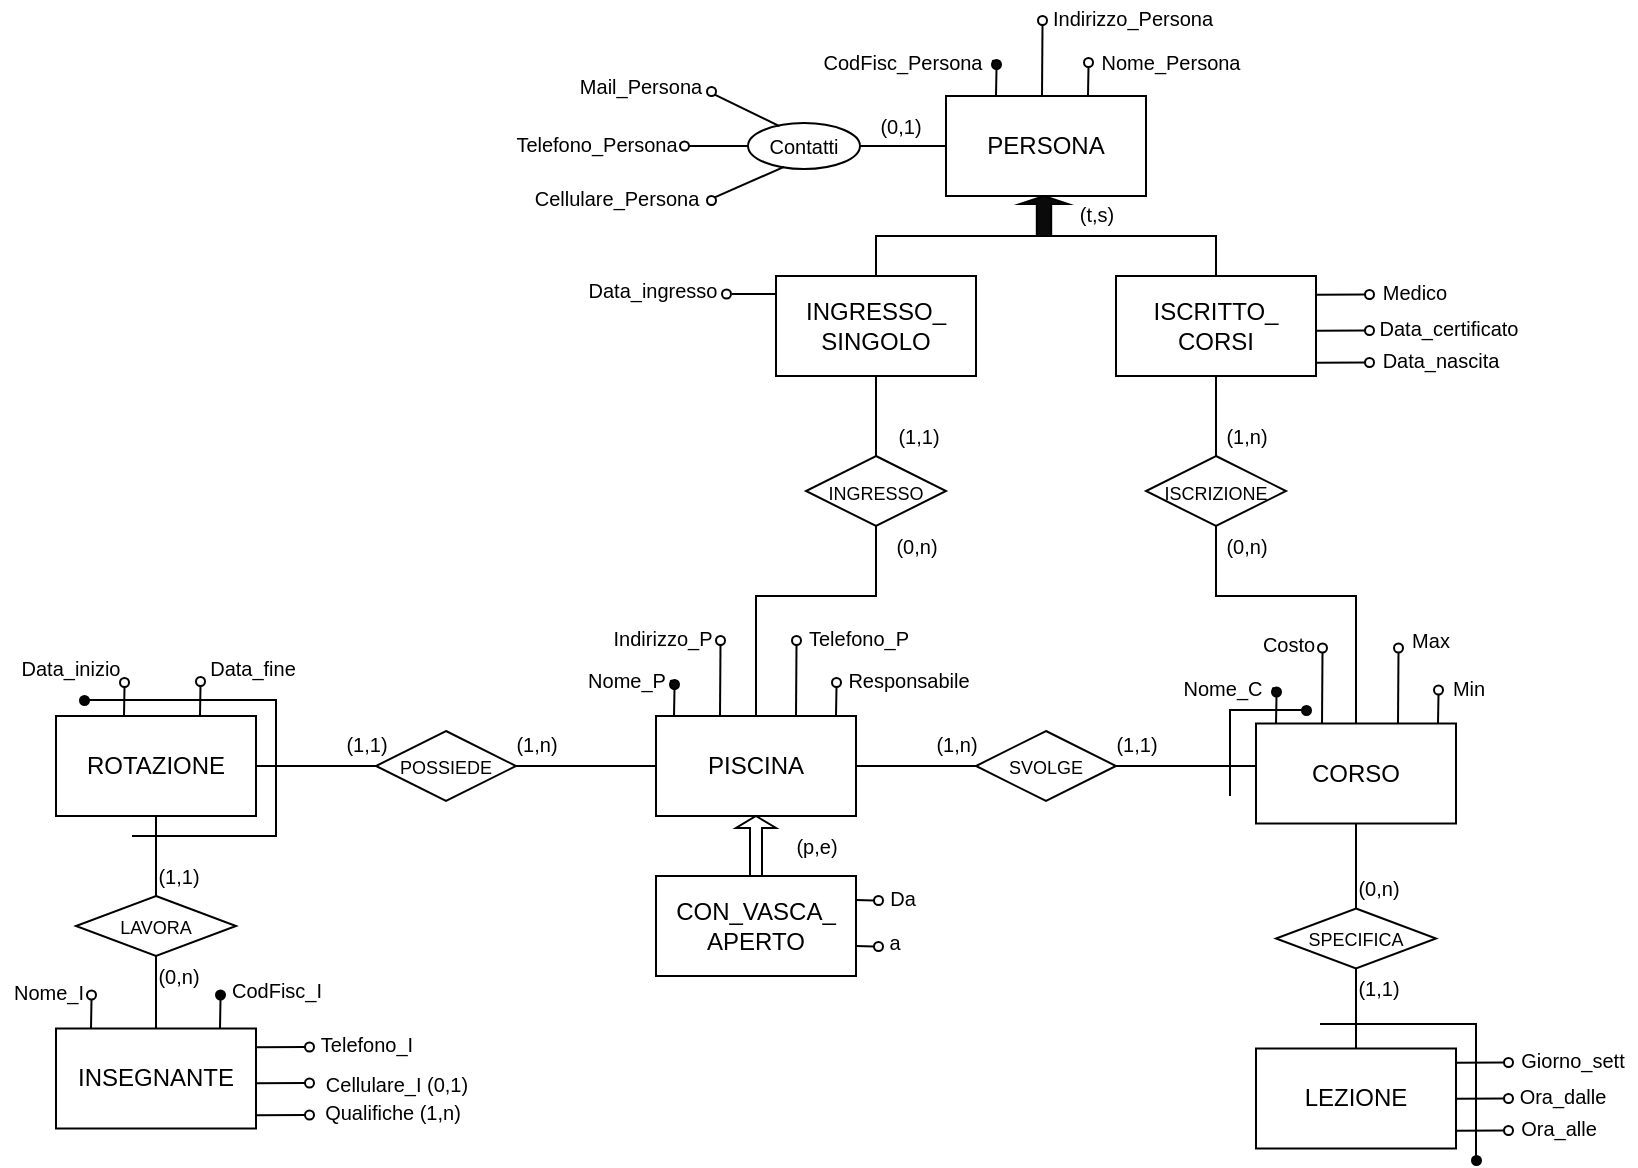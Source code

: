 <mxfile version="12.4.8" type="device"><diagram id="zWlOm9MlI9kUFFGALw18" name="Page-1"><mxGraphModel dx="760" dy="366" grid="1" gridSize="2" guides="1" tooltips="1" connect="1" arrows="1" fold="1" page="1" pageScale="1" pageWidth="1169" pageHeight="827" math="0" shadow="0"><root><mxCell id="0"/><mxCell id="1" parent="0"/><mxCell id="mjh45-_hQNEJXWcxoejk-1" value="PISCINA" style="whiteSpace=wrap;html=1;align=center;" parent="1" vertex="1"><mxGeometry x="534" y="370" width="100" height="50" as="geometry"/></mxCell><mxCell id="mjh45-_hQNEJXWcxoejk-19" value="CON_VASCA_&lt;br&gt;APERTO" style="whiteSpace=wrap;html=1;align=center;fillColor=#FFFFFF;" parent="1" vertex="1"><mxGeometry x="534" y="450" width="100" height="50" as="geometry"/></mxCell><mxCell id="mjh45-_hQNEJXWcxoejk-21" value="" style="shape=singleArrow;direction=north;whiteSpace=wrap;html=1;fillColor=#FFFFFF;" parent="1" vertex="1"><mxGeometry x="574" y="420" width="20" height="30" as="geometry"/></mxCell><mxCell id="mjh45-_hQNEJXWcxoejk-26" value="ROTAZIONE" style="whiteSpace=wrap;html=1;align=center;fillColor=#FFFFFF;" parent="1" vertex="1"><mxGeometry x="234" y="370" width="100" height="50" as="geometry"/></mxCell><mxCell id="mjh45-_hQNEJXWcxoejk-27" value="&lt;font style=&quot;font-size: 9px&quot;&gt;LAVORA&lt;/font&gt;" style="shape=rhombus;perimeter=rhombusPerimeter;whiteSpace=wrap;html=1;align=center;fillColor=#FFFFFF;" parent="1" vertex="1"><mxGeometry x="244" y="460" width="80" height="30" as="geometry"/></mxCell><mxCell id="mjh45-_hQNEJXWcxoejk-28" value="" style="endArrow=none;html=1;rounded=0;strokeWidth=1;exitX=0.5;exitY=1;exitDx=0;exitDy=0;entryX=0.5;entryY=0;entryDx=0;entryDy=0;" parent="1" source="mjh45-_hQNEJXWcxoejk-26" target="mjh45-_hQNEJXWcxoejk-27" edge="1"><mxGeometry relative="1" as="geometry"><mxPoint x="234" y="520" as="sourcePoint"/><mxPoint x="274" y="520" as="targetPoint"/></mxGeometry></mxCell><mxCell id="mjh45-_hQNEJXWcxoejk-29" value="INSEGNANTE" style="whiteSpace=wrap;html=1;align=center;fillColor=#FFFFFF;" parent="1" vertex="1"><mxGeometry x="234" y="526.25" width="100" height="50" as="geometry"/></mxCell><mxCell id="mjh45-_hQNEJXWcxoejk-30" value="" style="endArrow=none;html=1;rounded=0;strokeWidth=1;entryX=0.5;entryY=1;entryDx=0;entryDy=0;" parent="1" source="mjh45-_hQNEJXWcxoejk-29" target="mjh45-_hQNEJXWcxoejk-27" edge="1"><mxGeometry relative="1" as="geometry"><mxPoint x="234" y="590" as="sourcePoint"/><mxPoint x="394" y="590" as="targetPoint"/></mxGeometry></mxCell><mxCell id="mjh45-_hQNEJXWcxoejk-31" value="(1,1)" style="text;html=1;align=center;verticalAlign=middle;resizable=0;points=[];autosize=1;fontSize=10;" parent="1" vertex="1"><mxGeometry x="279" y="441" width="32" height="18" as="geometry"/></mxCell><mxCell id="mjh45-_hQNEJXWcxoejk-32" value="(0,n)" style="text;html=1;align=center;verticalAlign=middle;resizable=0;points=[];autosize=1;fontSize=10;" parent="1" vertex="1"><mxGeometry x="279" y="491" width="32" height="18" as="geometry"/></mxCell><mxCell id="mjh45-_hQNEJXWcxoejk-33" value="&lt;font style=&quot;font-size: 9px&quot;&gt;POSSIEDE&lt;/font&gt;" style="shape=rhombus;perimeter=rhombusPerimeter;whiteSpace=wrap;html=1;align=center;fillColor=#FFFFFF;" parent="1" vertex="1"><mxGeometry x="394" y="377.5" width="70" height="35" as="geometry"/></mxCell><mxCell id="mjh45-_hQNEJXWcxoejk-37" value="" style="endArrow=none;html=1;rounded=0;strokeWidth=1;entryX=0;entryY=0.5;entryDx=0;entryDy=0;exitX=1;exitY=0.5;exitDx=0;exitDy=0;" parent="1" source="mjh45-_hQNEJXWcxoejk-26" target="mjh45-_hQNEJXWcxoejk-33" edge="1"><mxGeometry relative="1" as="geometry"><mxPoint x="234" y="590" as="sourcePoint"/><mxPoint x="394" y="590" as="targetPoint"/></mxGeometry></mxCell><mxCell id="mjh45-_hQNEJXWcxoejk-38" value="" style="endArrow=none;html=1;rounded=0;strokeWidth=1;entryX=1;entryY=0.5;entryDx=0;entryDy=0;exitX=0;exitY=0.5;exitDx=0;exitDy=0;" parent="1" source="mjh45-_hQNEJXWcxoejk-1" target="mjh45-_hQNEJXWcxoejk-33" edge="1"><mxGeometry relative="1" as="geometry"><mxPoint x="234" y="590" as="sourcePoint"/><mxPoint x="394" y="590" as="targetPoint"/></mxGeometry></mxCell><mxCell id="mjh45-_hQNEJXWcxoejk-39" value="(1,1)" style="text;html=1;align=center;verticalAlign=middle;resizable=0;points=[];autosize=1;fontSize=10;" parent="1" vertex="1"><mxGeometry x="373" y="374.75" width="32" height="18" as="geometry"/></mxCell><mxCell id="mjh45-_hQNEJXWcxoejk-40" value="(1,n)" style="text;html=1;align=center;verticalAlign=middle;resizable=0;points=[];autosize=1;fontSize=10;" parent="1" vertex="1"><mxGeometry x="458" y="374.75" width="32" height="18" as="geometry"/></mxCell><mxCell id="mjh45-_hQNEJXWcxoejk-41" value="CORSO" style="whiteSpace=wrap;html=1;align=center;fillColor=#FFFFFF;" parent="1" vertex="1"><mxGeometry x="834" y="373.75" width="100" height="50" as="geometry"/></mxCell><mxCell id="mjh45-_hQNEJXWcxoejk-42" value="(0,n)" style="text;html=1;align=center;verticalAlign=middle;resizable=0;points=[];autosize=1;fontSize=10;" parent="1" vertex="1"><mxGeometry x="879" y="447.25" width="32" height="18" as="geometry"/></mxCell><mxCell id="mjh45-_hQNEJXWcxoejk-43" value="&lt;font style=&quot;font-size: 9px&quot;&gt;SPECIFICA&lt;/font&gt;" style="shape=rhombus;perimeter=rhombusPerimeter;whiteSpace=wrap;html=1;align=center;fillColor=#FFFFFF;" parent="1" vertex="1"><mxGeometry x="844" y="466.25" width="80" height="30" as="geometry"/></mxCell><mxCell id="mjh45-_hQNEJXWcxoejk-44" value="(1,1)" style="text;html=1;align=center;verticalAlign=middle;resizable=0;points=[];autosize=1;fontSize=10;" parent="1" vertex="1"><mxGeometry x="879" y="497.25" width="32" height="18" as="geometry"/></mxCell><mxCell id="mjh45-_hQNEJXWcxoejk-45" value="" style="endArrow=none;html=1;rounded=0;strokeWidth=1;entryX=0.5;entryY=1;entryDx=0;entryDy=0;" parent="1" source="mjh45-_hQNEJXWcxoejk-46" target="mjh45-_hQNEJXWcxoejk-43" edge="1"><mxGeometry relative="1" as="geometry"><mxPoint x="834" y="596.25" as="sourcePoint"/><mxPoint x="994" y="596.25" as="targetPoint"/></mxGeometry></mxCell><mxCell id="mjh45-_hQNEJXWcxoejk-46" value="LEZIONE" style="whiteSpace=wrap;html=1;align=center;fillColor=#FFFFFF;" parent="1" vertex="1"><mxGeometry x="834" y="536.25" width="100" height="50" as="geometry"/></mxCell><mxCell id="mjh45-_hQNEJXWcxoejk-47" value="" style="endArrow=none;html=1;rounded=0;strokeWidth=1;entryX=0.5;entryY=1;entryDx=0;entryDy=0;exitX=0.5;exitY=0;exitDx=0;exitDy=0;" parent="1" source="mjh45-_hQNEJXWcxoejk-43" target="mjh45-_hQNEJXWcxoejk-41" edge="1"><mxGeometry relative="1" as="geometry"><mxPoint x="144" y="596.25" as="sourcePoint"/><mxPoint x="304" y="596.25" as="targetPoint"/></mxGeometry></mxCell><mxCell id="mjh45-_hQNEJXWcxoejk-48" value="" style="endArrow=none;html=1;rounded=0;strokeWidth=1;entryX=0;entryY=0.5;entryDx=0;entryDy=0;exitX=1;exitY=0.5;exitDx=0;exitDy=0;" parent="1" target="mjh45-_hQNEJXWcxoejk-50" edge="1"><mxGeometry relative="1" as="geometry"><mxPoint x="634" y="395" as="sourcePoint"/><mxPoint x="694" y="590" as="targetPoint"/></mxGeometry></mxCell><mxCell id="mjh45-_hQNEJXWcxoejk-49" value="(1,n)" style="text;html=1;align=center;verticalAlign=middle;resizable=0;points=[];autosize=1;fontSize=10;" parent="1" vertex="1"><mxGeometry x="668" y="374.75" width="32" height="18" as="geometry"/></mxCell><mxCell id="mjh45-_hQNEJXWcxoejk-50" value="&lt;font style=&quot;font-size: 9px&quot;&gt;SVOLGE&lt;/font&gt;" style="shape=rhombus;perimeter=rhombusPerimeter;whiteSpace=wrap;html=1;align=center;fillColor=#FFFFFF;" parent="1" vertex="1"><mxGeometry x="694" y="377.5" width="70" height="35" as="geometry"/></mxCell><mxCell id="mjh45-_hQNEJXWcxoejk-51" value="" style="endArrow=none;html=1;rounded=0;strokeWidth=1;entryX=1;entryY=0.5;entryDx=0;entryDy=0;exitX=0;exitY=0.5;exitDx=0;exitDy=0;" parent="1" target="mjh45-_hQNEJXWcxoejk-50" edge="1"><mxGeometry relative="1" as="geometry"><mxPoint x="834" y="395" as="sourcePoint"/><mxPoint x="694" y="590" as="targetPoint"/></mxGeometry></mxCell><mxCell id="mjh45-_hQNEJXWcxoejk-52" value="(1,1)" style="text;html=1;align=center;verticalAlign=middle;resizable=0;points=[];autosize=1;fontSize=10;" parent="1" vertex="1"><mxGeometry x="758" y="374.75" width="32" height="18" as="geometry"/></mxCell><mxCell id="mjh45-_hQNEJXWcxoejk-56" value="INGRESSO_&lt;br&gt;SINGOLO" style="whiteSpace=wrap;html=1;align=center;fillColor=#FFFFFF;" parent="1" vertex="1"><mxGeometry x="594" y="150" width="100" height="50" as="geometry"/></mxCell><mxCell id="mjh45-_hQNEJXWcxoejk-57" value="ISCRITTO_&lt;br&gt;CORSI" style="whiteSpace=wrap;html=1;align=center;fillColor=#FFFFFF;" parent="1" vertex="1"><mxGeometry x="764" y="150" width="100" height="50" as="geometry"/></mxCell><mxCell id="mjh45-_hQNEJXWcxoejk-58" value="PERSONA" style="whiteSpace=wrap;html=1;align=center;fillColor=#FFFFFF;" parent="1" vertex="1"><mxGeometry x="679" y="60" width="100" height="50" as="geometry"/></mxCell><mxCell id="mjh45-_hQNEJXWcxoejk-59" value="&lt;font style=&quot;font-size: 9px&quot;&gt;INGRESSO&lt;/font&gt;" style="shape=rhombus;perimeter=rhombusPerimeter;whiteSpace=wrap;html=1;align=center;fillColor=#FFFFFF;" parent="1" vertex="1"><mxGeometry x="609" y="240" width="70" height="35" as="geometry"/></mxCell><mxCell id="mjh45-_hQNEJXWcxoejk-60" value="&lt;font style=&quot;font-size: 9px&quot;&gt;ISCRIZIONE&lt;/font&gt;" style="shape=rhombus;perimeter=rhombusPerimeter;whiteSpace=wrap;html=1;align=center;fillColor=#FFFFFF;" parent="1" vertex="1"><mxGeometry x="779" y="240" width="70" height="35" as="geometry"/></mxCell><mxCell id="mjh45-_hQNEJXWcxoejk-61" value="" style="endArrow=none;html=1;rounded=0;strokeWidth=1;entryX=0.5;entryY=1;entryDx=0;entryDy=0;exitX=0.5;exitY=0;exitDx=0;exitDy=0;" parent="1" source="mjh45-_hQNEJXWcxoejk-1" target="mjh45-_hQNEJXWcxoejk-59" edge="1"><mxGeometry relative="1" as="geometry"><mxPoint x="230" y="610" as="sourcePoint"/><mxPoint x="390" y="610" as="targetPoint"/><Array as="points"><mxPoint x="584" y="310"/><mxPoint x="644" y="310"/></Array></mxGeometry></mxCell><mxCell id="mjh45-_hQNEJXWcxoejk-62" value="" style="endArrow=none;html=1;rounded=0;strokeWidth=1;entryX=0.5;entryY=1;entryDx=0;entryDy=0;exitX=0.5;exitY=0;exitDx=0;exitDy=0;" parent="1" source="mjh45-_hQNEJXWcxoejk-41" target="mjh45-_hQNEJXWcxoejk-60" edge="1"><mxGeometry relative="1" as="geometry"><mxPoint x="230" y="610" as="sourcePoint"/><mxPoint x="390" y="610" as="targetPoint"/><Array as="points"><mxPoint x="884" y="310"/><mxPoint x="814" y="310"/></Array></mxGeometry></mxCell><mxCell id="mjh45-_hQNEJXWcxoejk-63" value="" style="endArrow=none;html=1;rounded=0;strokeWidth=1;entryX=0.5;entryY=1;entryDx=0;entryDy=0;exitX=0.5;exitY=0;exitDx=0;exitDy=0;" parent="1" source="mjh45-_hQNEJXWcxoejk-59" target="mjh45-_hQNEJXWcxoejk-56" edge="1"><mxGeometry relative="1" as="geometry"><mxPoint x="230" y="610" as="sourcePoint"/><mxPoint x="390" y="610" as="targetPoint"/></mxGeometry></mxCell><mxCell id="mjh45-_hQNEJXWcxoejk-64" value="" style="endArrow=none;html=1;rounded=0;strokeWidth=1;entryX=0.5;entryY=0;entryDx=0;entryDy=0;exitX=0.5;exitY=1;exitDx=0;exitDy=0;" parent="1" source="mjh45-_hQNEJXWcxoejk-57" target="mjh45-_hQNEJXWcxoejk-60" edge="1"><mxGeometry relative="1" as="geometry"><mxPoint x="230" y="610" as="sourcePoint"/><mxPoint x="390" y="610" as="targetPoint"/></mxGeometry></mxCell><mxCell id="mjh45-_hQNEJXWcxoejk-65" value="" style="endArrow=none;html=1;rounded=0;strokeWidth=1;entryX=0.5;entryY=0;entryDx=0;entryDy=0;exitX=0.5;exitY=0;exitDx=0;exitDy=0;" parent="1" source="mjh45-_hQNEJXWcxoejk-57" target="mjh45-_hQNEJXWcxoejk-56" edge="1"><mxGeometry relative="1" as="geometry"><mxPoint x="230" y="610" as="sourcePoint"/><mxPoint x="390" y="610" as="targetPoint"/><Array as="points"><mxPoint x="814" y="130"/><mxPoint x="730" y="130"/><mxPoint x="644" y="130"/></Array></mxGeometry></mxCell><mxCell id="mjh45-_hQNEJXWcxoejk-66" value="" style="shape=singleArrow;direction=north;whiteSpace=wrap;html=1;fillColor=#0A0A0A;" parent="1" vertex="1"><mxGeometry x="716" y="110" width="24" height="20" as="geometry"/></mxCell><mxCell id="mjh45-_hQNEJXWcxoejk-68" value="(0,n)" style="text;html=1;align=center;verticalAlign=middle;resizable=0;points=[];autosize=1;fontSize=10;" parent="1" vertex="1"><mxGeometry x="648" y="276" width="32" height="18" as="geometry"/></mxCell><mxCell id="mjh45-_hQNEJXWcxoejk-69" value="(0,n)" style="text;html=1;align=center;verticalAlign=middle;resizable=0;points=[];autosize=1;fontSize=10;" parent="1" vertex="1"><mxGeometry x="813" y="276" width="32" height="18" as="geometry"/></mxCell><mxCell id="mjh45-_hQNEJXWcxoejk-70" value="(1,1)" style="text;html=1;align=center;verticalAlign=middle;resizable=0;points=[];autosize=1;fontSize=10;" parent="1" vertex="1"><mxGeometry x="649" y="221" width="32" height="18" as="geometry"/></mxCell><mxCell id="mjh45-_hQNEJXWcxoejk-71" value="(1,n)" style="text;html=1;align=center;verticalAlign=middle;resizable=0;points=[];autosize=1;fontSize=10;" parent="1" vertex="1"><mxGeometry x="813" y="221" width="32" height="18" as="geometry"/></mxCell><mxCell id="mjh45-_hQNEJXWcxoejk-72" value="" style="endArrow=none;html=1;strokeWidth=1;exitX=0.06;exitY=0;exitDx=0;exitDy=0;exitPerimeter=0;" parent="1" source="mjh45-_hQNEJXWcxoejk-73" edge="1"><mxGeometry width="50" height="50" relative="1" as="geometry"><mxPoint x="543.55" y="370" as="sourcePoint"/><mxPoint x="543.55" y="356" as="targetPoint"/></mxGeometry></mxCell><mxCell id="mjh45-_hQNEJXWcxoejk-73" value="" style="ellipse;whiteSpace=wrap;html=1;aspect=fixed;fillColor=#0A0A0A;" parent="1" vertex="1"><mxGeometry x="541" y="352" width="4.5" height="4.5" as="geometry"/></mxCell><mxCell id="mjh45-_hQNEJXWcxoejk-78" value="" style="endArrow=none;html=1;strokeWidth=1;" parent="1" target="mjh45-_hQNEJXWcxoejk-73" edge="1"><mxGeometry width="50" height="50" relative="1" as="geometry"><mxPoint x="543" y="370" as="sourcePoint"/><mxPoint x="543.55" y="356" as="targetPoint"/></mxGeometry></mxCell><mxCell id="mjh45-_hQNEJXWcxoejk-83" value="" style="endArrow=none;html=1;strokeWidth=1;entryX=0.5;entryY=1;entryDx=0;entryDy=0;" parent="1" target="mjh45-_hQNEJXWcxoejk-84" edge="1"><mxGeometry width="50" height="50" relative="1" as="geometry"><mxPoint x="566" y="370" as="sourcePoint"/><mxPoint x="576" y="338" as="targetPoint"/></mxGeometry></mxCell><mxCell id="mjh45-_hQNEJXWcxoejk-84" value="" style="ellipse;whiteSpace=wrap;html=1;aspect=fixed;fillColor=#FFFFFF;" parent="1" vertex="1"><mxGeometry x="564" y="330" width="4.5" height="4.5" as="geometry"/></mxCell><mxCell id="mjh45-_hQNEJXWcxoejk-85" value="&lt;font style=&quot;font-size: 10px;&quot;&gt;Nome_P&lt;/font&gt;" style="text;html=1;align=center;verticalAlign=middle;resizable=0;points=[];autosize=1;fontSize=10;" parent="1" vertex="1"><mxGeometry x="494" y="343" width="50" height="18" as="geometry"/></mxCell><mxCell id="mjh45-_hQNEJXWcxoejk-86" value="&lt;font style=&quot;font-size: 10px;&quot;&gt;Indirizzo_P&lt;/font&gt;" style="text;html=1;align=center;verticalAlign=middle;resizable=0;points=[];autosize=1;fontSize=10;" parent="1" vertex="1"><mxGeometry x="507" y="322.25" width="60" height="18" as="geometry"/></mxCell><mxCell id="mjh45-_hQNEJXWcxoejk-89" value="" style="ellipse;whiteSpace=wrap;html=1;aspect=fixed;fillColor=#FFFFFF;" parent="1" vertex="1"><mxGeometry x="602" y="330" width="4.5" height="4.5" as="geometry"/></mxCell><mxCell id="mjh45-_hQNEJXWcxoejk-90" value="" style="endArrow=none;html=1;strokeWidth=1;" parent="1" target="mjh45-_hQNEJXWcxoejk-89" edge="1"><mxGeometry width="50" height="50" relative="1" as="geometry"><mxPoint x="604" y="370" as="sourcePoint"/><mxPoint x="604.55" y="334" as="targetPoint"/></mxGeometry></mxCell><mxCell id="mjh45-_hQNEJXWcxoejk-91" value="" style="ellipse;whiteSpace=wrap;html=1;aspect=fixed;fillColor=#FFFFFF;" parent="1" vertex="1"><mxGeometry x="622" y="351" width="4.5" height="4.5" as="geometry"/></mxCell><mxCell id="mjh45-_hQNEJXWcxoejk-92" value="" style="endArrow=none;html=1;strokeWidth=1;" parent="1" target="mjh45-_hQNEJXWcxoejk-91" edge="1"><mxGeometry width="50" height="50" relative="1" as="geometry"><mxPoint x="624" y="370" as="sourcePoint"/><mxPoint x="624.55" y="355" as="targetPoint"/></mxGeometry></mxCell><mxCell id="mjh45-_hQNEJXWcxoejk-94" value="&lt;font style=&quot;font-size: 10px;&quot;&gt;Telefono_P&lt;/font&gt;" style="text;html=1;align=center;verticalAlign=middle;resizable=0;points=[];autosize=1;fontSize=10;" parent="1" vertex="1"><mxGeometry x="604" y="322.25" width="62" height="18" as="geometry"/></mxCell><mxCell id="mjh45-_hQNEJXWcxoejk-95" value="&lt;font style=&quot;font-size: 10px;&quot;&gt;Responsabile&lt;/font&gt;" style="text;html=1;align=center;verticalAlign=middle;resizable=0;points=[];autosize=1;fontSize=10;" parent="1" vertex="1"><mxGeometry x="624" y="343" width="72" height="18" as="geometry"/></mxCell><mxCell id="mjh45-_hQNEJXWcxoejk-96" value="" style="ellipse;whiteSpace=wrap;html=1;aspect=fixed;fillColor=#FFFFFF;" parent="1" vertex="1"><mxGeometry x="643" y="460" width="4.5" height="4.5" as="geometry"/></mxCell><mxCell id="mjh45-_hQNEJXWcxoejk-97" value="" style="endArrow=none;html=1;strokeWidth=1;entryX=0;entryY=0.5;entryDx=0;entryDy=0;" parent="1" target="mjh45-_hQNEJXWcxoejk-96" edge="1"><mxGeometry width="50" height="50" relative="1" as="geometry"><mxPoint x="634" y="462" as="sourcePoint"/><mxPoint x="645.55" y="464" as="targetPoint"/></mxGeometry></mxCell><mxCell id="mjh45-_hQNEJXWcxoejk-98" value="" style="endArrow=none;html=1;strokeWidth=1;entryX=0;entryY=0.5;entryDx=0;entryDy=0;" parent="1" target="mjh45-_hQNEJXWcxoejk-99" edge="1"><mxGeometry width="50" height="50" relative="1" as="geometry"><mxPoint x="634" y="485" as="sourcePoint"/><mxPoint x="645.55" y="487" as="targetPoint"/></mxGeometry></mxCell><mxCell id="mjh45-_hQNEJXWcxoejk-99" value="" style="ellipse;whiteSpace=wrap;html=1;aspect=fixed;fillColor=#FFFFFF;" parent="1" vertex="1"><mxGeometry x="643" y="483" width="4.5" height="4.5" as="geometry"/></mxCell><mxCell id="mjh45-_hQNEJXWcxoejk-100" value="&lt;font style=&quot;font-size: 10px;&quot;&gt;Da&lt;/font&gt;" style="text;html=1;align=center;verticalAlign=middle;resizable=0;points=[];autosize=1;fontSize=10;" parent="1" vertex="1"><mxGeometry x="645" y="452" width="24" height="18" as="geometry"/></mxCell><mxCell id="mjh45-_hQNEJXWcxoejk-103" value="&lt;font style=&quot;font-size: 10px;&quot;&gt;a&lt;/font&gt;" style="text;html=1;align=center;verticalAlign=middle;resizable=0;points=[];autosize=1;fontSize=10;" parent="1" vertex="1"><mxGeometry x="644" y="474" width="18" height="18" as="geometry"/></mxCell><mxCell id="ldXoL7fJtXFzRY7dU9ZK-1" value="" style="endArrow=none;html=1;strokeWidth=1;exitX=0.06;exitY=0;exitDx=0;exitDy=0;exitPerimeter=0;" edge="1" source="ldXoL7fJtXFzRY7dU9ZK-2" parent="1"><mxGeometry width="50" height="50" relative="1" as="geometry"><mxPoint x="844.55" y="373.75" as="sourcePoint"/><mxPoint x="844.55" y="359.75" as="targetPoint"/></mxGeometry></mxCell><mxCell id="ldXoL7fJtXFzRY7dU9ZK-2" value="" style="ellipse;whiteSpace=wrap;html=1;aspect=fixed;fillColor=#0A0A0A;" vertex="1" parent="1"><mxGeometry x="842" y="355.75" width="4.5" height="4.5" as="geometry"/></mxCell><mxCell id="ldXoL7fJtXFzRY7dU9ZK-3" value="" style="endArrow=none;html=1;strokeWidth=1;" edge="1" target="ldXoL7fJtXFzRY7dU9ZK-2" parent="1"><mxGeometry width="50" height="50" relative="1" as="geometry"><mxPoint x="844" y="373.75" as="sourcePoint"/><mxPoint x="844.55" y="359.75" as="targetPoint"/></mxGeometry></mxCell><mxCell id="ldXoL7fJtXFzRY7dU9ZK-4" value="" style="endArrow=none;html=1;strokeWidth=1;entryX=0.5;entryY=1;entryDx=0;entryDy=0;" edge="1" target="ldXoL7fJtXFzRY7dU9ZK-5" parent="1"><mxGeometry width="50" height="50" relative="1" as="geometry"><mxPoint x="867" y="373.75" as="sourcePoint"/><mxPoint x="867.55" y="337.75" as="targetPoint"/></mxGeometry></mxCell><mxCell id="ldXoL7fJtXFzRY7dU9ZK-5" value="" style="ellipse;whiteSpace=wrap;html=1;aspect=fixed;fillColor=#FFFFFF;" vertex="1" parent="1"><mxGeometry x="865" y="333.75" width="4.5" height="4.5" as="geometry"/></mxCell><mxCell id="ldXoL7fJtXFzRY7dU9ZK-6" value="&lt;font style=&quot;font-size: 10px;&quot;&gt;Nome_C&lt;/font&gt;" style="text;html=1;align=center;verticalAlign=middle;resizable=0;points=[];autosize=1;fontSize=10;" vertex="1" parent="1"><mxGeometry x="792" y="346.75" width="50" height="18" as="geometry"/></mxCell><mxCell id="ldXoL7fJtXFzRY7dU9ZK-7" value="&lt;font style=&quot;font-size: 10px;&quot;&gt;Costo&lt;br style=&quot;font-size: 10px;&quot;&gt;&lt;/font&gt;" style="text;html=1;align=center;verticalAlign=middle;resizable=0;points=[];autosize=1;fontSize=10;" vertex="1" parent="1"><mxGeometry x="831" y="324.75" width="38" height="18" as="geometry"/></mxCell><mxCell id="ldXoL7fJtXFzRY7dU9ZK-8" value="" style="ellipse;whiteSpace=wrap;html=1;aspect=fixed;fillColor=#FFFFFF;" vertex="1" parent="1"><mxGeometry x="903" y="333.75" width="4.5" height="4.5" as="geometry"/></mxCell><mxCell id="ldXoL7fJtXFzRY7dU9ZK-9" value="" style="endArrow=none;html=1;strokeWidth=1;" edge="1" target="ldXoL7fJtXFzRY7dU9ZK-8" parent="1"><mxGeometry width="50" height="50" relative="1" as="geometry"><mxPoint x="905" y="373.75" as="sourcePoint"/><mxPoint x="905.55" y="337.75" as="targetPoint"/></mxGeometry></mxCell><mxCell id="ldXoL7fJtXFzRY7dU9ZK-10" value="" style="ellipse;whiteSpace=wrap;html=1;aspect=fixed;fillColor=#FFFFFF;" vertex="1" parent="1"><mxGeometry x="923" y="354.75" width="4.5" height="4.5" as="geometry"/></mxCell><mxCell id="ldXoL7fJtXFzRY7dU9ZK-11" value="" style="endArrow=none;html=1;strokeWidth=1;" edge="1" target="ldXoL7fJtXFzRY7dU9ZK-10" parent="1"><mxGeometry width="50" height="50" relative="1" as="geometry"><mxPoint x="925" y="373.75" as="sourcePoint"/><mxPoint x="925.55" y="358.75" as="targetPoint"/></mxGeometry></mxCell><mxCell id="ldXoL7fJtXFzRY7dU9ZK-12" value="&lt;font style=&quot;font-size: 10px;&quot;&gt;Max&lt;/font&gt;" style="text;html=1;align=center;verticalAlign=middle;resizable=0;points=[];autosize=1;fontSize=10;" vertex="1" parent="1"><mxGeometry x="905.5" y="323.25" width="30" height="18" as="geometry"/></mxCell><mxCell id="ldXoL7fJtXFzRY7dU9ZK-13" value="&lt;font style=&quot;font-size: 10px;&quot;&gt;Min&lt;/font&gt;" style="text;html=1;align=center;verticalAlign=middle;resizable=0;points=[];autosize=1;fontSize=10;" vertex="1" parent="1"><mxGeometry x="925.5" y="346.75" width="28" height="18" as="geometry"/></mxCell><mxCell id="ldXoL7fJtXFzRY7dU9ZK-14" value="" style="endArrow=none;html=1;rounded=0;" edge="1" parent="1"><mxGeometry width="50" height="50" relative="1" as="geometry"><mxPoint x="857" y="367" as="sourcePoint"/><mxPoint x="821" y="410" as="targetPoint"/><Array as="points"><mxPoint x="821" y="367"/></Array></mxGeometry></mxCell><mxCell id="ldXoL7fJtXFzRY7dU9ZK-15" value="" style="ellipse;whiteSpace=wrap;html=1;aspect=fixed;fillColor=#0A0A0A;" vertex="1" parent="1"><mxGeometry x="857" y="365" width="4.5" height="4.5" as="geometry"/></mxCell><mxCell id="ldXoL7fJtXFzRY7dU9ZK-16" value="" style="ellipse;whiteSpace=wrap;html=1;aspect=fixed;fillColor=#FFFFFF;" vertex="1" parent="1"><mxGeometry x="958" y="541" width="4.5" height="4.5" as="geometry"/></mxCell><mxCell id="ldXoL7fJtXFzRY7dU9ZK-17" value="" style="endArrow=none;html=1;strokeWidth=1;exitX=0.995;exitY=0.142;exitDx=0;exitDy=0;exitPerimeter=0;entryX=0;entryY=0.5;entryDx=0;entryDy=0;" edge="1" target="ldXoL7fJtXFzRY7dU9ZK-16" parent="1" source="mjh45-_hQNEJXWcxoejk-46"><mxGeometry width="50" height="50" relative="1" as="geometry"><mxPoint x="964" y="573" as="sourcePoint"/><mxPoint x="958" y="543" as="targetPoint"/></mxGeometry></mxCell><mxCell id="ldXoL7fJtXFzRY7dU9ZK-20" value="Giorno_sett" style="text;html=1;align=center;verticalAlign=middle;resizable=0;points=[];autosize=1;fontSize=10;" vertex="1" parent="1"><mxGeometry x="960" y="533.25" width="64" height="18" as="geometry"/></mxCell><mxCell id="ldXoL7fJtXFzRY7dU9ZK-21" value="" style="ellipse;whiteSpace=wrap;html=1;aspect=fixed;fillColor=#FFFFFF;" vertex="1" parent="1"><mxGeometry x="958" y="559" width="4.5" height="4.5" as="geometry"/></mxCell><mxCell id="ldXoL7fJtXFzRY7dU9ZK-22" value="" style="endArrow=none;html=1;strokeWidth=1;exitX=0.995;exitY=0.142;exitDx=0;exitDy=0;exitPerimeter=0;entryX=0;entryY=0.5;entryDx=0;entryDy=0;" edge="1" target="ldXoL7fJtXFzRY7dU9ZK-21" parent="1"><mxGeometry width="50" height="50" relative="1" as="geometry"><mxPoint x="933.5" y="561.35" as="sourcePoint"/><mxPoint x="958" y="561" as="targetPoint"/></mxGeometry></mxCell><mxCell id="ldXoL7fJtXFzRY7dU9ZK-23" value="Ora_dalle" style="text;html=1;align=center;verticalAlign=middle;resizable=0;points=[];autosize=1;fontSize=10;" vertex="1" parent="1"><mxGeometry x="960" y="551.25" width="54" height="18" as="geometry"/></mxCell><mxCell id="ldXoL7fJtXFzRY7dU9ZK-24" value="" style="ellipse;whiteSpace=wrap;html=1;aspect=fixed;fillColor=#FFFFFF;" vertex="1" parent="1"><mxGeometry x="958" y="575" width="4.5" height="4.5" as="geometry"/></mxCell><mxCell id="ldXoL7fJtXFzRY7dU9ZK-25" value="" style="endArrow=none;html=1;strokeWidth=1;exitX=0.995;exitY=0.142;exitDx=0;exitDy=0;exitPerimeter=0;entryX=0;entryY=0.5;entryDx=0;entryDy=0;" edge="1" target="ldXoL7fJtXFzRY7dU9ZK-24" parent="1"><mxGeometry width="50" height="50" relative="1" as="geometry"><mxPoint x="933.5" y="577.35" as="sourcePoint"/><mxPoint x="958" y="577" as="targetPoint"/></mxGeometry></mxCell><mxCell id="ldXoL7fJtXFzRY7dU9ZK-26" value="Ora_alle" style="text;html=1;align=center;verticalAlign=middle;resizable=0;points=[];autosize=1;fontSize=10;" vertex="1" parent="1"><mxGeometry x="960" y="567.25" width="50" height="18" as="geometry"/></mxCell><mxCell id="ldXoL7fJtXFzRY7dU9ZK-27" value="" style="endArrow=none;html=1;fontSize=9;rounded=0;" edge="1" parent="1"><mxGeometry width="50" height="50" relative="1" as="geometry"><mxPoint x="866" y="524" as="sourcePoint"/><mxPoint x="944" y="590" as="targetPoint"/><Array as="points"><mxPoint x="944" y="524"/></Array></mxGeometry></mxCell><mxCell id="ldXoL7fJtXFzRY7dU9ZK-29" value="" style="ellipse;whiteSpace=wrap;html=1;aspect=fixed;fillColor=#000000;" vertex="1" parent="1"><mxGeometry x="942" y="590" width="4.5" height="4.5" as="geometry"/></mxCell><mxCell id="ldXoL7fJtXFzRY7dU9ZK-30" value="" style="ellipse;whiteSpace=wrap;html=1;aspect=fixed;fillColor=#FFFFFF;" vertex="1" parent="1"><mxGeometry x="304" y="350.5" width="4.5" height="4.5" as="geometry"/></mxCell><mxCell id="ldXoL7fJtXFzRY7dU9ZK-31" value="" style="endArrow=none;html=1;strokeWidth=1;" edge="1" target="ldXoL7fJtXFzRY7dU9ZK-30" parent="1"><mxGeometry width="50" height="50" relative="1" as="geometry"><mxPoint x="306" y="369.5" as="sourcePoint"/><mxPoint x="306.55" y="354.5" as="targetPoint"/></mxGeometry></mxCell><mxCell id="ldXoL7fJtXFzRY7dU9ZK-32" value="&lt;font style=&quot;font-size: 10px;&quot;&gt;Data_fine&lt;/font&gt;" style="text;html=1;align=center;verticalAlign=middle;resizable=0;points=[];autosize=1;fontSize=10;" vertex="1" parent="1"><mxGeometry x="304.5" y="337" width="54" height="18" as="geometry"/></mxCell><mxCell id="ldXoL7fJtXFzRY7dU9ZK-33" value="" style="ellipse;whiteSpace=wrap;html=1;aspect=fixed;fillColor=#FFFFFF;" vertex="1" parent="1"><mxGeometry x="266" y="351" width="4.5" height="4.5" as="geometry"/></mxCell><mxCell id="ldXoL7fJtXFzRY7dU9ZK-34" value="" style="endArrow=none;html=1;strokeWidth=1;" edge="1" target="ldXoL7fJtXFzRY7dU9ZK-33" parent="1"><mxGeometry width="50" height="50" relative="1" as="geometry"><mxPoint x="268" y="370" as="sourcePoint"/><mxPoint x="268.55" y="355" as="targetPoint"/></mxGeometry></mxCell><mxCell id="ldXoL7fJtXFzRY7dU9ZK-35" value="&lt;font style=&quot;font-size: 10px;&quot;&gt;Data_inizio&lt;/font&gt;" style="text;html=1;align=center;verticalAlign=middle;resizable=0;points=[];autosize=1;fontSize=10;" vertex="1" parent="1"><mxGeometry x="210.5" y="336.75" width="60" height="18" as="geometry"/></mxCell><mxCell id="ldXoL7fJtXFzRY7dU9ZK-38" value="" style="endArrow=none;html=1;fontSize=9;rounded=0;" edge="1" parent="1"><mxGeometry width="50" height="50" relative="1" as="geometry"><mxPoint x="250" y="362" as="sourcePoint"/><mxPoint x="272" y="430" as="targetPoint"/><Array as="points"><mxPoint x="344" y="362"/><mxPoint x="344" y="430"/></Array></mxGeometry></mxCell><mxCell id="ldXoL7fJtXFzRY7dU9ZK-39" value="" style="ellipse;whiteSpace=wrap;html=1;aspect=fixed;fillColor=#000000;" vertex="1" parent="1"><mxGeometry x="246" y="360" width="4.5" height="4.5" as="geometry"/></mxCell><mxCell id="ldXoL7fJtXFzRY7dU9ZK-40" value="" style="endArrow=none;html=1;strokeWidth=1;" edge="1" target="ldXoL7fJtXFzRY7dU9ZK-42" parent="1"><mxGeometry width="50" height="50" relative="1" as="geometry"><mxPoint x="316" y="526.25" as="sourcePoint"/><mxPoint x="316.55" y="511.25" as="targetPoint"/></mxGeometry></mxCell><mxCell id="ldXoL7fJtXFzRY7dU9ZK-41" value="" style="endArrow=none;html=1;strokeWidth=1;" edge="1" target="ldXoL7fJtXFzRY7dU9ZK-44" parent="1"><mxGeometry width="50" height="50" relative="1" as="geometry"><mxPoint x="251.5" y="526.25" as="sourcePoint"/><mxPoint x="252.05" y="511.25" as="targetPoint"/></mxGeometry></mxCell><mxCell id="ldXoL7fJtXFzRY7dU9ZK-42" value="" style="ellipse;whiteSpace=wrap;html=1;aspect=fixed;fillColor=#000000;" vertex="1" parent="1"><mxGeometry x="314" y="507.25" width="4.5" height="4.5" as="geometry"/></mxCell><mxCell id="ldXoL7fJtXFzRY7dU9ZK-43" value="&lt;font style=&quot;font-size: 10px;&quot;&gt;CodFisc_I&lt;/font&gt;" style="text;html=1;align=center;verticalAlign=middle;resizable=0;points=[];autosize=1;fontSize=10;" vertex="1" parent="1"><mxGeometry x="316" y="498.25" width="56" height="18" as="geometry"/></mxCell><mxCell id="ldXoL7fJtXFzRY7dU9ZK-44" value="" style="ellipse;whiteSpace=wrap;html=1;aspect=fixed;fillColor=#FFFFFF;" vertex="1" parent="1"><mxGeometry x="249.5" y="507.25" width="4.5" height="4.5" as="geometry"/></mxCell><mxCell id="ldXoL7fJtXFzRY7dU9ZK-45" value="&lt;font style=&quot;font-size: 10px;&quot;&gt;Nome_I&lt;/font&gt;" style="text;html=1;align=center;verticalAlign=middle;resizable=0;points=[];autosize=1;fontSize=10;" vertex="1" parent="1"><mxGeometry x="206.5" y="499.25" width="46" height="18" as="geometry"/></mxCell><mxCell id="ldXoL7fJtXFzRY7dU9ZK-47" value="" style="ellipse;whiteSpace=wrap;html=1;aspect=fixed;fillColor=#FFFFFF;" vertex="1" parent="1"><mxGeometry x="358.5" y="533.25" width="4.5" height="4.5" as="geometry"/></mxCell><mxCell id="ldXoL7fJtXFzRY7dU9ZK-48" value="" style="endArrow=none;html=1;strokeWidth=1;exitX=0.995;exitY=0.142;exitDx=0;exitDy=0;exitPerimeter=0;entryX=0;entryY=0.5;entryDx=0;entryDy=0;" edge="1" target="ldXoL7fJtXFzRY7dU9ZK-47" parent="1"><mxGeometry width="50" height="50" relative="1" as="geometry"><mxPoint x="334" y="535.6" as="sourcePoint"/><mxPoint x="358.5" y="535.25" as="targetPoint"/></mxGeometry></mxCell><mxCell id="ldXoL7fJtXFzRY7dU9ZK-49" value="Telefono_I" style="text;html=1;align=center;verticalAlign=middle;resizable=0;points=[];autosize=1;fontSize=10;" vertex="1" parent="1"><mxGeometry x="360" y="525.25" width="58" height="18" as="geometry"/></mxCell><mxCell id="ldXoL7fJtXFzRY7dU9ZK-50" value="" style="ellipse;whiteSpace=wrap;html=1;aspect=fixed;fillColor=#FFFFFF;" vertex="1" parent="1"><mxGeometry x="358.5" y="551.25" width="4.5" height="4.5" as="geometry"/></mxCell><mxCell id="ldXoL7fJtXFzRY7dU9ZK-51" value="" style="endArrow=none;html=1;strokeWidth=1;exitX=0.995;exitY=0.142;exitDx=0;exitDy=0;exitPerimeter=0;entryX=0;entryY=0.5;entryDx=0;entryDy=0;" edge="1" target="ldXoL7fJtXFzRY7dU9ZK-50" parent="1"><mxGeometry width="50" height="50" relative="1" as="geometry"><mxPoint x="334" y="553.6" as="sourcePoint"/><mxPoint x="358.5" y="553.25" as="targetPoint"/></mxGeometry></mxCell><mxCell id="ldXoL7fJtXFzRY7dU9ZK-52" value="Cellulare_I (0,1)" style="text;html=1;align=center;verticalAlign=middle;resizable=0;points=[];autosize=1;fontSize=10;" vertex="1" parent="1"><mxGeometry x="363" y="544.5" width="82" height="18" as="geometry"/></mxCell><mxCell id="ldXoL7fJtXFzRY7dU9ZK-53" value="" style="ellipse;whiteSpace=wrap;html=1;aspect=fixed;fillColor=#FFFFFF;" vertex="1" parent="1"><mxGeometry x="358.5" y="567.25" width="4.5" height="4.5" as="geometry"/></mxCell><mxCell id="ldXoL7fJtXFzRY7dU9ZK-54" value="" style="endArrow=none;html=1;strokeWidth=1;exitX=0.995;exitY=0.142;exitDx=0;exitDy=0;exitPerimeter=0;entryX=0;entryY=0.5;entryDx=0;entryDy=0;" edge="1" target="ldXoL7fJtXFzRY7dU9ZK-53" parent="1"><mxGeometry width="50" height="50" relative="1" as="geometry"><mxPoint x="334" y="569.6" as="sourcePoint"/><mxPoint x="358.5" y="569.25" as="targetPoint"/></mxGeometry></mxCell><mxCell id="ldXoL7fJtXFzRY7dU9ZK-55" value="Qualifiche (1,n)" style="text;html=1;align=center;verticalAlign=middle;resizable=0;points=[];autosize=1;fontSize=10;" vertex="1" parent="1"><mxGeometry x="362" y="559" width="80" height="18" as="geometry"/></mxCell><mxCell id="ldXoL7fJtXFzRY7dU9ZK-58" value="" style="endArrow=none;html=1;strokeWidth=1;exitX=0.06;exitY=0;exitDx=0;exitDy=0;exitPerimeter=0;" edge="1" source="ldXoL7fJtXFzRY7dU9ZK-59" parent="1"><mxGeometry width="50" height="50" relative="1" as="geometry"><mxPoint x="704.55" y="60" as="sourcePoint"/><mxPoint x="704.55" y="46" as="targetPoint"/></mxGeometry></mxCell><mxCell id="ldXoL7fJtXFzRY7dU9ZK-59" value="" style="ellipse;whiteSpace=wrap;html=1;aspect=fixed;fillColor=#0A0A0A;" vertex="1" parent="1"><mxGeometry x="702" y="42" width="4.5" height="4.5" as="geometry"/></mxCell><mxCell id="ldXoL7fJtXFzRY7dU9ZK-60" value="" style="endArrow=none;html=1;strokeWidth=1;" edge="1" target="ldXoL7fJtXFzRY7dU9ZK-59" parent="1"><mxGeometry width="50" height="50" relative="1" as="geometry"><mxPoint x="704" y="60" as="sourcePoint"/><mxPoint x="704.55" y="46" as="targetPoint"/></mxGeometry></mxCell><mxCell id="ldXoL7fJtXFzRY7dU9ZK-61" value="" style="endArrow=none;html=1;strokeWidth=1;entryX=0.5;entryY=1;entryDx=0;entryDy=0;" edge="1" target="ldXoL7fJtXFzRY7dU9ZK-62" parent="1"><mxGeometry width="50" height="50" relative="1" as="geometry"><mxPoint x="727" y="60" as="sourcePoint"/><mxPoint x="727.55" y="24" as="targetPoint"/></mxGeometry></mxCell><mxCell id="ldXoL7fJtXFzRY7dU9ZK-62" value="" style="ellipse;whiteSpace=wrap;html=1;aspect=fixed;fillColor=#FFFFFF;" vertex="1" parent="1"><mxGeometry x="725" y="20" width="4.5" height="4.5" as="geometry"/></mxCell><mxCell id="ldXoL7fJtXFzRY7dU9ZK-63" value="&lt;font style=&quot;font-size: 10px;&quot;&gt;CodFisc_Persona&lt;/font&gt;" style="text;html=1;align=center;verticalAlign=middle;resizable=0;points=[];autosize=1;fontSize=10;" vertex="1" parent="1"><mxGeometry x="612" y="34" width="90" height="18" as="geometry"/></mxCell><mxCell id="ldXoL7fJtXFzRY7dU9ZK-64" value="&lt;font style=&quot;font-size: 10px;&quot;&gt;Indirizzo_Persona&lt;/font&gt;" style="text;html=1;align=center;verticalAlign=middle;resizable=0;points=[];autosize=1;fontSize=10;" vertex="1" parent="1"><mxGeometry x="726" y="12" width="92" height="18" as="geometry"/></mxCell><mxCell id="ldXoL7fJtXFzRY7dU9ZK-67" value="" style="ellipse;whiteSpace=wrap;html=1;aspect=fixed;fillColor=#FFFFFF;" vertex="1" parent="1"><mxGeometry x="748" y="41" width="4.5" height="4.5" as="geometry"/></mxCell><mxCell id="ldXoL7fJtXFzRY7dU9ZK-68" value="" style="endArrow=none;html=1;strokeWidth=1;" edge="1" target="ldXoL7fJtXFzRY7dU9ZK-67" parent="1"><mxGeometry width="50" height="50" relative="1" as="geometry"><mxPoint x="750" y="60" as="sourcePoint"/><mxPoint x="750.55" y="45" as="targetPoint"/></mxGeometry></mxCell><mxCell id="ldXoL7fJtXFzRY7dU9ZK-70" value="&lt;font style=&quot;font-size: 10px;&quot;&gt;Nome_Persona&lt;/font&gt;" style="text;html=1;align=center;verticalAlign=middle;resizable=0;points=[];autosize=1;fontSize=10;" vertex="1" parent="1"><mxGeometry x="751" y="34" width="80" height="18" as="geometry"/></mxCell><mxCell id="ldXoL7fJtXFzRY7dU9ZK-73" value="Contatti" style="ellipse;whiteSpace=wrap;html=1;align=center;fillColor=#FFFFFF;fontSize=10;" vertex="1" parent="1"><mxGeometry x="580" y="73.5" width="56" height="23" as="geometry"/></mxCell><mxCell id="ldXoL7fJtXFzRY7dU9ZK-74" value="" style="endArrow=none;html=1;rounded=0;fontSize=9;entryX=0;entryY=0.5;entryDx=0;entryDy=0;exitX=1;exitY=0.5;exitDx=0;exitDy=0;" edge="1" parent="1" source="ldXoL7fJtXFzRY7dU9ZK-73" target="mjh45-_hQNEJXWcxoejk-58"><mxGeometry relative="1" as="geometry"><mxPoint x="436" y="600" as="sourcePoint"/><mxPoint x="596" y="600" as="targetPoint"/></mxGeometry></mxCell><mxCell id="ldXoL7fJtXFzRY7dU9ZK-76" value="" style="endArrow=none;html=1;strokeWidth=1;exitX=0.281;exitY=0.068;exitDx=0;exitDy=0;exitPerimeter=0;entryX=1;entryY=1;entryDx=0;entryDy=0;" edge="1" target="ldXoL7fJtXFzRY7dU9ZK-77" parent="1" source="ldXoL7fJtXFzRY7dU9ZK-73"><mxGeometry width="50" height="50" relative="1" as="geometry"><mxPoint x="522" y="89" as="sourcePoint"/><mxPoint x="566" y="58" as="targetPoint"/></mxGeometry></mxCell><mxCell id="ldXoL7fJtXFzRY7dU9ZK-77" value="" style="ellipse;whiteSpace=wrap;html=1;aspect=fixed;fillColor=#FFFFFF;" vertex="1" parent="1"><mxGeometry x="559.5" y="55.5" width="4.5" height="4.5" as="geometry"/></mxCell><mxCell id="ldXoL7fJtXFzRY7dU9ZK-80" value="" style="ellipse;whiteSpace=wrap;html=1;aspect=fixed;fillColor=#FFFFFF;" vertex="1" parent="1"><mxGeometry x="546" y="82.75" width="4.5" height="4.5" as="geometry"/></mxCell><mxCell id="ldXoL7fJtXFzRY7dU9ZK-81" value="" style="ellipse;whiteSpace=wrap;html=1;aspect=fixed;fillColor=#FFFFFF;" vertex="1" parent="1"><mxGeometry x="559.5" y="110" width="4.5" height="4.5" as="geometry"/></mxCell><mxCell id="ldXoL7fJtXFzRY7dU9ZK-83" value="" style="endArrow=none;html=1;strokeWidth=1;exitX=0.322;exitY=0.954;exitDx=0;exitDy=0;exitPerimeter=0;entryX=1;entryY=0;entryDx=0;entryDy=0;" edge="1" parent="1" source="ldXoL7fJtXFzRY7dU9ZK-73" target="ldXoL7fJtXFzRY7dU9ZK-81"><mxGeometry width="50" height="50" relative="1" as="geometry"><mxPoint x="586" y="120" as="sourcePoint"/><mxPoint x="553.605" y="104.277" as="targetPoint"/></mxGeometry></mxCell><mxCell id="ldXoL7fJtXFzRY7dU9ZK-84" value="" style="endArrow=none;html=1;strokeWidth=1;exitX=0;exitY=0.5;exitDx=0;exitDy=0;entryX=1;entryY=0.5;entryDx=0;entryDy=0;" edge="1" parent="1" source="ldXoL7fJtXFzRY7dU9ZK-73" target="ldXoL7fJtXFzRY7dU9ZK-80"><mxGeometry width="50" height="50" relative="1" as="geometry"><mxPoint x="564" y="80" as="sourcePoint"/><mxPoint x="531.605" y="64.277" as="targetPoint"/></mxGeometry></mxCell><mxCell id="ldXoL7fJtXFzRY7dU9ZK-85" value="&lt;span style=&quot;font-size: 10px;&quot;&gt;Mail_Persona&lt;br style=&quot;font-size: 10px;&quot;&gt;&lt;/span&gt;" style="text;html=1;align=center;verticalAlign=middle;resizable=0;points=[];autosize=1;fontSize=10;" vertex="1" parent="1"><mxGeometry x="490" y="45.5" width="72" height="18" as="geometry"/></mxCell><mxCell id="ldXoL7fJtXFzRY7dU9ZK-86" value="&lt;span style=&quot;font-size: 10px;&quot;&gt;Telefono_Persona&lt;br style=&quot;font-size: 10px;&quot;&gt;&lt;/span&gt;" style="text;html=1;align=center;verticalAlign=middle;resizable=0;points=[];autosize=1;fontSize=10;" vertex="1" parent="1"><mxGeometry x="458" y="75" width="92" height="18" as="geometry"/></mxCell><mxCell id="ldXoL7fJtXFzRY7dU9ZK-87" value="&lt;span style=&quot;font-size: 10px;&quot;&gt;Cellulare_Persona&lt;br style=&quot;font-size: 10px;&quot;&gt;&lt;/span&gt;" style="text;html=1;align=center;verticalAlign=middle;resizable=0;points=[];autosize=1;fontSize=10;" vertex="1" parent="1"><mxGeometry x="466.5" y="102" width="94" height="18" as="geometry"/></mxCell><mxCell id="ldXoL7fJtXFzRY7dU9ZK-88" value="" style="ellipse;whiteSpace=wrap;html=1;aspect=fixed;fillColor=#FFFFFF;" vertex="1" parent="1"><mxGeometry x="567" y="156.75" width="4.5" height="4.5" as="geometry"/></mxCell><mxCell id="ldXoL7fJtXFzRY7dU9ZK-89" value="" style="endArrow=none;html=1;strokeWidth=1;exitX=0;exitY=0.5;exitDx=0;exitDy=0;" edge="1" parent="1"><mxGeometry width="50" height="50" relative="1" as="geometry"><mxPoint x="594" y="159" as="sourcePoint"/><mxPoint x="572" y="159" as="targetPoint"/></mxGeometry></mxCell><mxCell id="ldXoL7fJtXFzRY7dU9ZK-90" value="&lt;span style=&quot;font-size: 10px;&quot;&gt;Data_ingresso&lt;br style=&quot;font-size: 10px;&quot;&gt;&lt;/span&gt;" style="text;html=1;align=center;verticalAlign=middle;resizable=0;points=[];autosize=1;fontSize=10;" vertex="1" parent="1"><mxGeometry x="494" y="148" width="76" height="18" as="geometry"/></mxCell><mxCell id="ldXoL7fJtXFzRY7dU9ZK-91" value="" style="ellipse;whiteSpace=wrap;html=1;aspect=fixed;fillColor=#FFFFFF;" vertex="1" parent="1"><mxGeometry x="888.5" y="157" width="4.5" height="4.5" as="geometry"/></mxCell><mxCell id="ldXoL7fJtXFzRY7dU9ZK-92" value="" style="endArrow=none;html=1;strokeWidth=1;exitX=0.995;exitY=0.142;exitDx=0;exitDy=0;exitPerimeter=0;entryX=0;entryY=0.5;entryDx=0;entryDy=0;" edge="1" target="ldXoL7fJtXFzRY7dU9ZK-91" parent="1"><mxGeometry width="50" height="50" relative="1" as="geometry"><mxPoint x="864" y="159.35" as="sourcePoint"/><mxPoint x="888.5" y="159" as="targetPoint"/></mxGeometry></mxCell><mxCell id="ldXoL7fJtXFzRY7dU9ZK-93" value="Medico" style="text;html=1;align=center;verticalAlign=middle;resizable=0;points=[];autosize=1;fontSize=10;" vertex="1" parent="1"><mxGeometry x="891" y="149" width="44" height="18" as="geometry"/></mxCell><mxCell id="ldXoL7fJtXFzRY7dU9ZK-94" value="" style="ellipse;whiteSpace=wrap;html=1;aspect=fixed;fillColor=#FFFFFF;" vertex="1" parent="1"><mxGeometry x="888.5" y="175" width="4.5" height="4.5" as="geometry"/></mxCell><mxCell id="ldXoL7fJtXFzRY7dU9ZK-95" value="" style="endArrow=none;html=1;strokeWidth=1;exitX=0.995;exitY=0.142;exitDx=0;exitDy=0;exitPerimeter=0;entryX=0;entryY=0.5;entryDx=0;entryDy=0;" edge="1" target="ldXoL7fJtXFzRY7dU9ZK-94" parent="1"><mxGeometry width="50" height="50" relative="1" as="geometry"><mxPoint x="864" y="177.35" as="sourcePoint"/><mxPoint x="888.5" y="177" as="targetPoint"/></mxGeometry></mxCell><mxCell id="ldXoL7fJtXFzRY7dU9ZK-96" value="Data_certificato" style="text;html=1;align=center;verticalAlign=middle;resizable=0;points=[];autosize=1;fontSize=10;" vertex="1" parent="1"><mxGeometry x="890" y="167" width="80" height="18" as="geometry"/></mxCell><mxCell id="ldXoL7fJtXFzRY7dU9ZK-97" value="" style="ellipse;whiteSpace=wrap;html=1;aspect=fixed;fillColor=#FFFFFF;" vertex="1" parent="1"><mxGeometry x="888.5" y="191" width="4.5" height="4.5" as="geometry"/></mxCell><mxCell id="ldXoL7fJtXFzRY7dU9ZK-98" value="" style="endArrow=none;html=1;strokeWidth=1;exitX=0.995;exitY=0.142;exitDx=0;exitDy=0;exitPerimeter=0;entryX=0;entryY=0.5;entryDx=0;entryDy=0;" edge="1" target="ldXoL7fJtXFzRY7dU9ZK-97" parent="1"><mxGeometry width="50" height="50" relative="1" as="geometry"><mxPoint x="864" y="193.35" as="sourcePoint"/><mxPoint x="888.5" y="193" as="targetPoint"/></mxGeometry></mxCell><mxCell id="ldXoL7fJtXFzRY7dU9ZK-99" value="Data_nascita" style="text;html=1;align=center;verticalAlign=middle;resizable=0;points=[];autosize=1;fontSize=10;" vertex="1" parent="1"><mxGeometry x="891" y="183" width="70" height="18" as="geometry"/></mxCell><mxCell id="ldXoL7fJtXFzRY7dU9ZK-111" value="(0,1)" style="text;html=1;align=center;verticalAlign=middle;resizable=0;points=[];autosize=1;fontSize=10;" vertex="1" parent="1"><mxGeometry x="640" y="66" width="32" height="18" as="geometry"/></mxCell><mxCell id="ldXoL7fJtXFzRY7dU9ZK-112" value="(t,s)" style="text;html=1;align=center;verticalAlign=middle;resizable=0;points=[];autosize=1;fontSize=10;" vertex="1" parent="1"><mxGeometry x="740" y="110" width="28" height="18" as="geometry"/></mxCell><mxCell id="ldXoL7fJtXFzRY7dU9ZK-113" value="(p,e)" style="text;html=1;align=center;verticalAlign=middle;resizable=0;points=[];autosize=1;fontSize=10;" vertex="1" parent="1"><mxGeometry x="598" y="426" width="32" height="18" as="geometry"/></mxCell></root></mxGraphModel></diagram></mxfile>